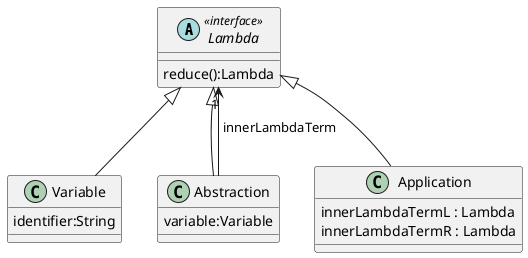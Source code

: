 @startuml 
abstract class Lambda <<interface>> {
    reduce():Lambda 
}
class Variable {
    identifier:String  
}
class Abstraction {
    variable:Variable
}
class Application {
    innerLambdaTermL : Lambda
    innerLambdaTermR : Lambda 
}
Lambda <|-- Variable 
Lambda <|-- Abstraction 
Lambda <|-- Application 
Abstraction --> "1" Lambda : " innerLambdaTerm"

@enduml 